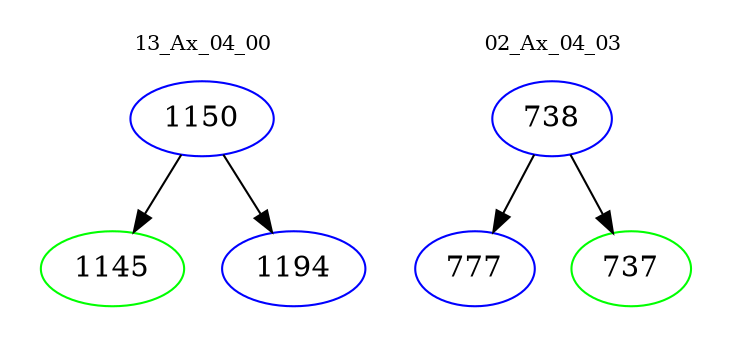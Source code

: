 digraph{
subgraph cluster_0 {
color = white
label = "13_Ax_04_00";
fontsize=10;
T0_1150 [label="1150", color="blue"]
T0_1150 -> T0_1145 [color="black"]
T0_1145 [label="1145", color="green"]
T0_1150 -> T0_1194 [color="black"]
T0_1194 [label="1194", color="blue"]
}
subgraph cluster_1 {
color = white
label = "02_Ax_04_03";
fontsize=10;
T1_738 [label="738", color="blue"]
T1_738 -> T1_777 [color="black"]
T1_777 [label="777", color="blue"]
T1_738 -> T1_737 [color="black"]
T1_737 [label="737", color="green"]
}
}
